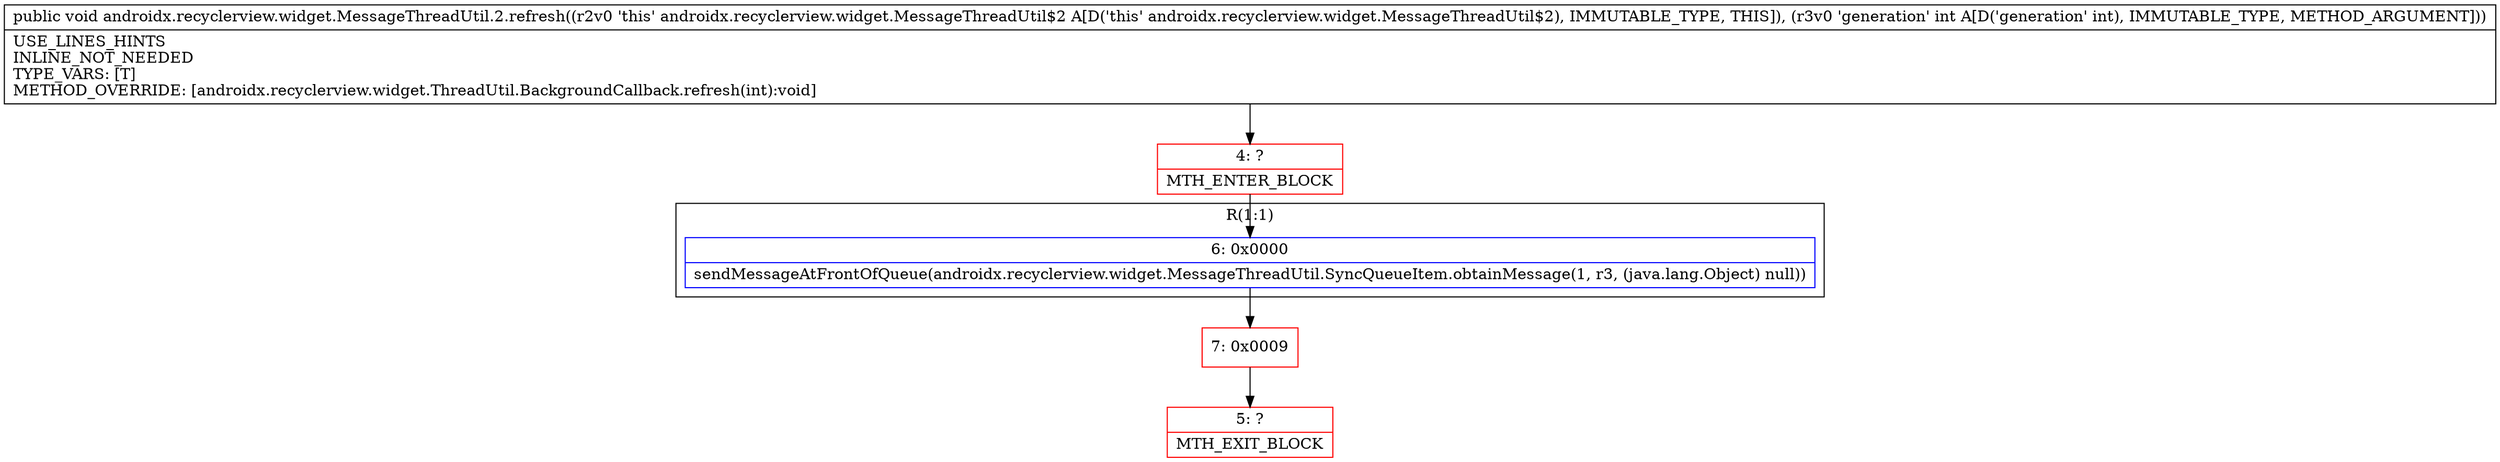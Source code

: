 digraph "CFG forandroidx.recyclerview.widget.MessageThreadUtil.2.refresh(I)V" {
subgraph cluster_Region_277188798 {
label = "R(1:1)";
node [shape=record,color=blue];
Node_6 [shape=record,label="{6\:\ 0x0000|sendMessageAtFrontOfQueue(androidx.recyclerview.widget.MessageThreadUtil.SyncQueueItem.obtainMessage(1, r3, (java.lang.Object) null))\l}"];
}
Node_4 [shape=record,color=red,label="{4\:\ ?|MTH_ENTER_BLOCK\l}"];
Node_7 [shape=record,color=red,label="{7\:\ 0x0009}"];
Node_5 [shape=record,color=red,label="{5\:\ ?|MTH_EXIT_BLOCK\l}"];
MethodNode[shape=record,label="{public void androidx.recyclerview.widget.MessageThreadUtil.2.refresh((r2v0 'this' androidx.recyclerview.widget.MessageThreadUtil$2 A[D('this' androidx.recyclerview.widget.MessageThreadUtil$2), IMMUTABLE_TYPE, THIS]), (r3v0 'generation' int A[D('generation' int), IMMUTABLE_TYPE, METHOD_ARGUMENT]))  | USE_LINES_HINTS\lINLINE_NOT_NEEDED\lTYPE_VARS: [T]\lMETHOD_OVERRIDE: [androidx.recyclerview.widget.ThreadUtil.BackgroundCallback.refresh(int):void]\l}"];
MethodNode -> Node_4;Node_6 -> Node_7;
Node_4 -> Node_6;
Node_7 -> Node_5;
}

